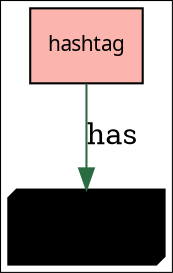 digraph G {
    node[shape=rectangle, fontname=Tahoma, fontsize=10, style="filled",
        gradientangle="270", fillcolor="bisque", colorscheme="pastel19"]
  	colorscheme="pastel19"
    cluster=true;

	hashtag [fillcolor="1"]
		
	    "new-hashtag" [label="new-hashtag" shape="box3d"]
	    
	    "hashtag" -> "new-hashtag" [color="#2A6C41" label="has"]
	    
	
}

